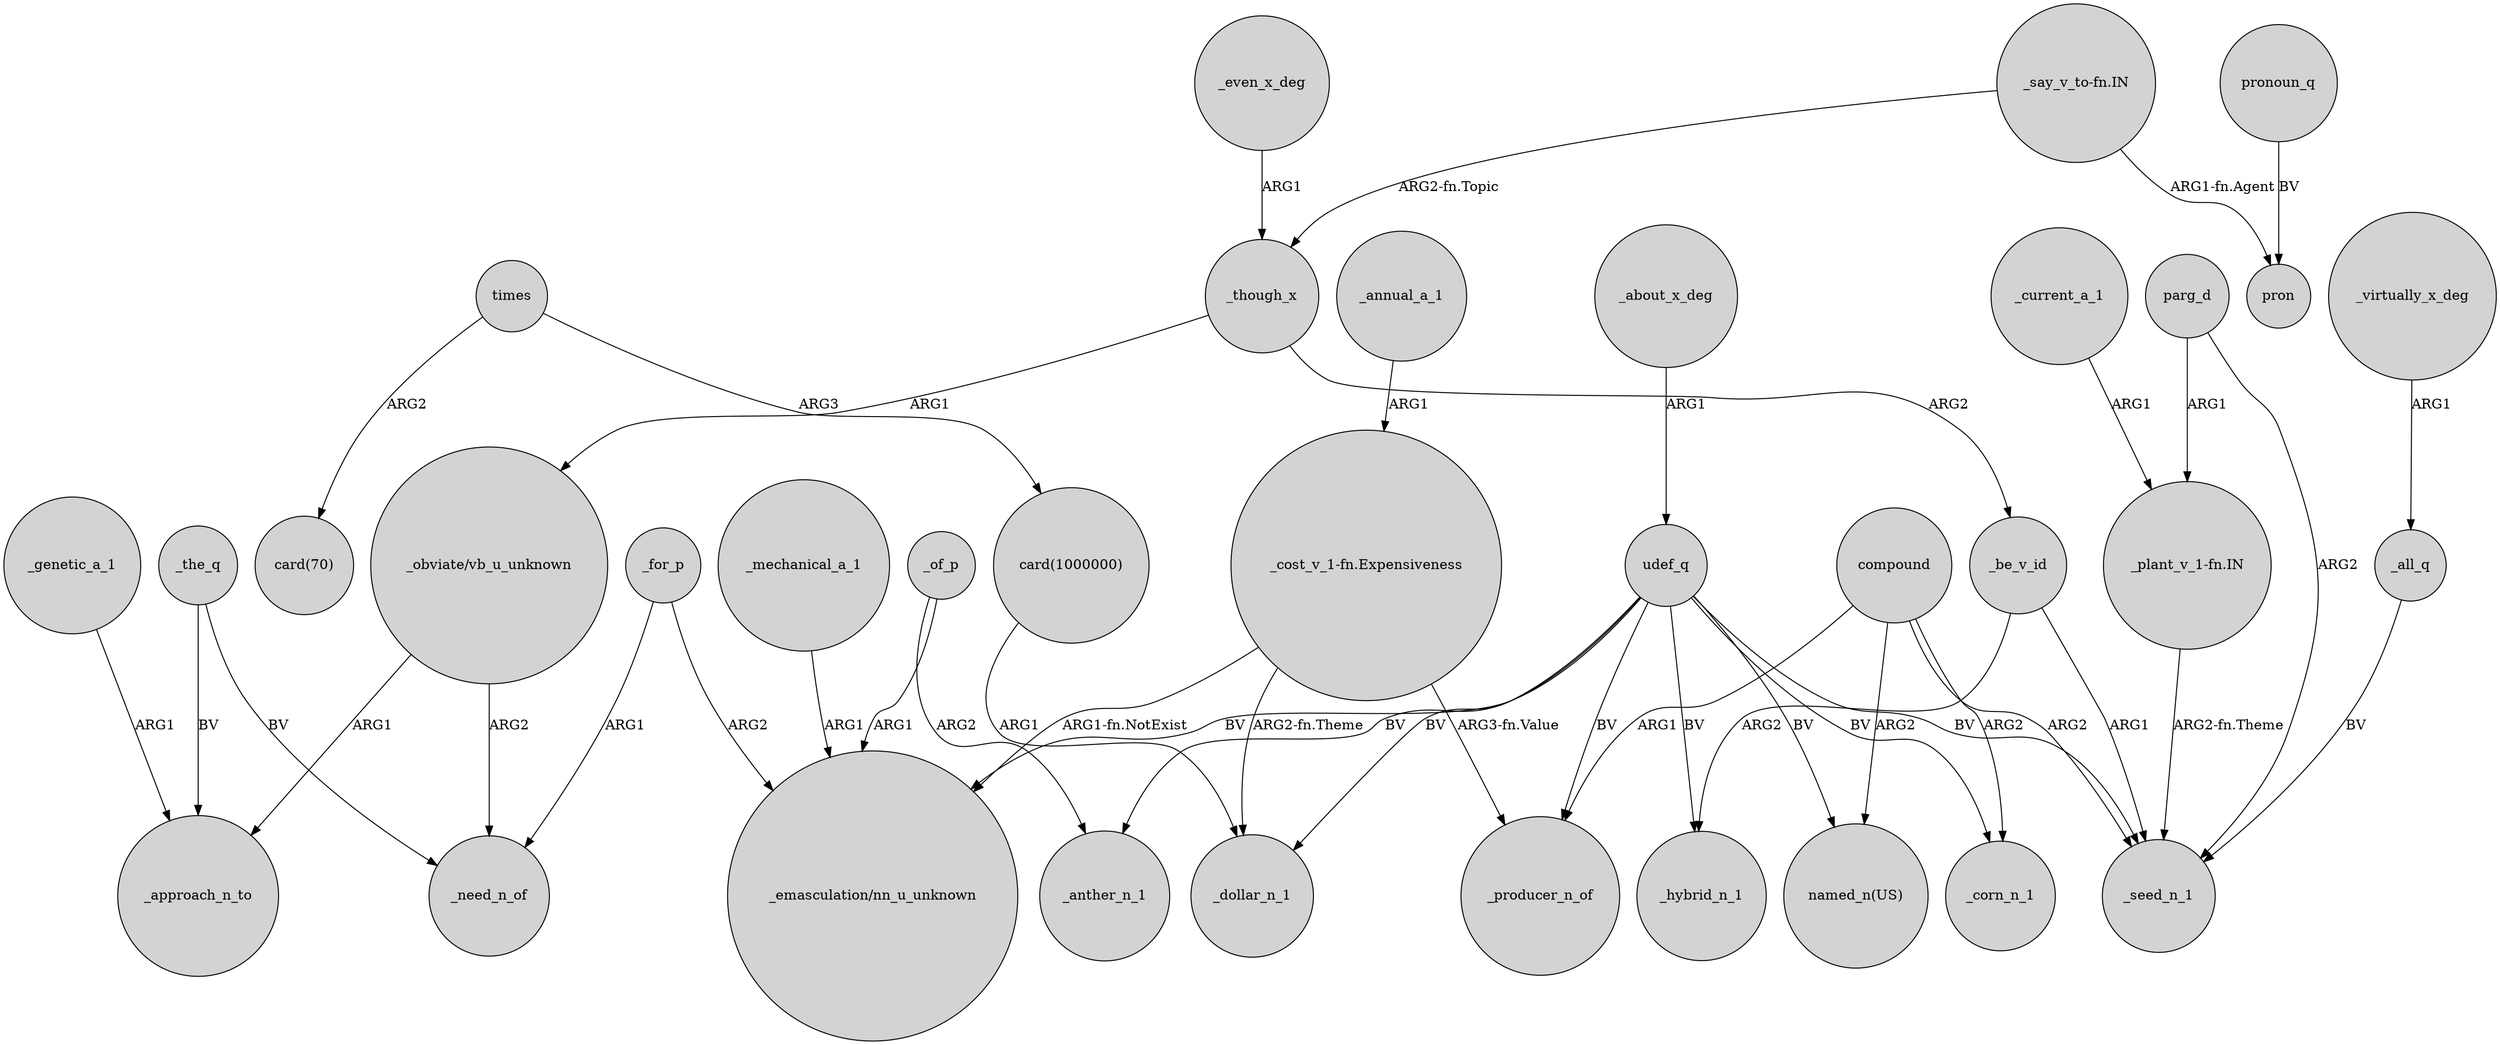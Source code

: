digraph {
	node [shape=circle style=filled]
	udef_q -> "_emasculation/nn_u_unknown" [label=BV]
	_of_p -> _anther_n_1 [label=ARG2]
	udef_q -> _anther_n_1 [label=BV]
	_be_v_id -> _hybrid_n_1 [label=ARG2]
	"card(1000000)" -> _dollar_n_1 [label=ARG1]
	compound -> _producer_n_of [label=ARG1]
	udef_q -> "named_n(US)" [label=BV]
	_for_p -> "_emasculation/nn_u_unknown" [label=ARG2]
	_for_p -> _need_n_of [label=ARG1]
	udef_q -> _seed_n_1 [label=BV]
	_genetic_a_1 -> _approach_n_to [label=ARG1]
	"_obviate/vb_u_unknown" -> _need_n_of [label=ARG2]
	_even_x_deg -> _though_x [label=ARG1]
	"_obviate/vb_u_unknown" -> _approach_n_to [label=ARG1]
	times -> "card(70)" [label=ARG2]
	_about_x_deg -> udef_q [label=ARG1]
	udef_q -> _producer_n_of [label=BV]
	_the_q -> _approach_n_to [label=BV]
	compound -> "named_n(US)" [label=ARG2]
	_current_a_1 -> "_plant_v_1-fn.IN" [label=ARG1]
	"_cost_v_1-fn.Expensiveness" -> _dollar_n_1 [label="ARG2-fn.Theme"]
	pronoun_q -> pron [label=BV]
	_annual_a_1 -> "_cost_v_1-fn.Expensiveness" [label=ARG1]
	times -> "card(1000000)" [label=ARG3]
	"_plant_v_1-fn.IN" -> _seed_n_1 [label="ARG2-fn.Theme"]
	parg_d -> _seed_n_1 [label=ARG2]
	_though_x -> _be_v_id [label=ARG2]
	_the_q -> _need_n_of [label=BV]
	"_say_v_to-fn.IN" -> _though_x [label="ARG2-fn.Topic"]
	_of_p -> "_emasculation/nn_u_unknown" [label=ARG1]
	udef_q -> _corn_n_1 [label=BV]
	"_cost_v_1-fn.Expensiveness" -> _producer_n_of [label="ARG3-fn.Value"]
	"_say_v_to-fn.IN" -> pron [label="ARG1-fn.Agent"]
	udef_q -> _hybrid_n_1 [label=BV]
	_virtually_x_deg -> _all_q [label=ARG1]
	compound -> _seed_n_1 [label=ARG2]
	parg_d -> "_plant_v_1-fn.IN" [label=ARG1]
	"_cost_v_1-fn.Expensiveness" -> "_emasculation/nn_u_unknown" [label="ARG1-fn.NotExist"]
	_all_q -> _seed_n_1 [label=BV]
	_though_x -> "_obviate/vb_u_unknown" [label=ARG1]
	_be_v_id -> _seed_n_1 [label=ARG1]
	compound -> _corn_n_1 [label=ARG2]
	udef_q -> _dollar_n_1 [label=BV]
	_mechanical_a_1 -> "_emasculation/nn_u_unknown" [label=ARG1]
}
